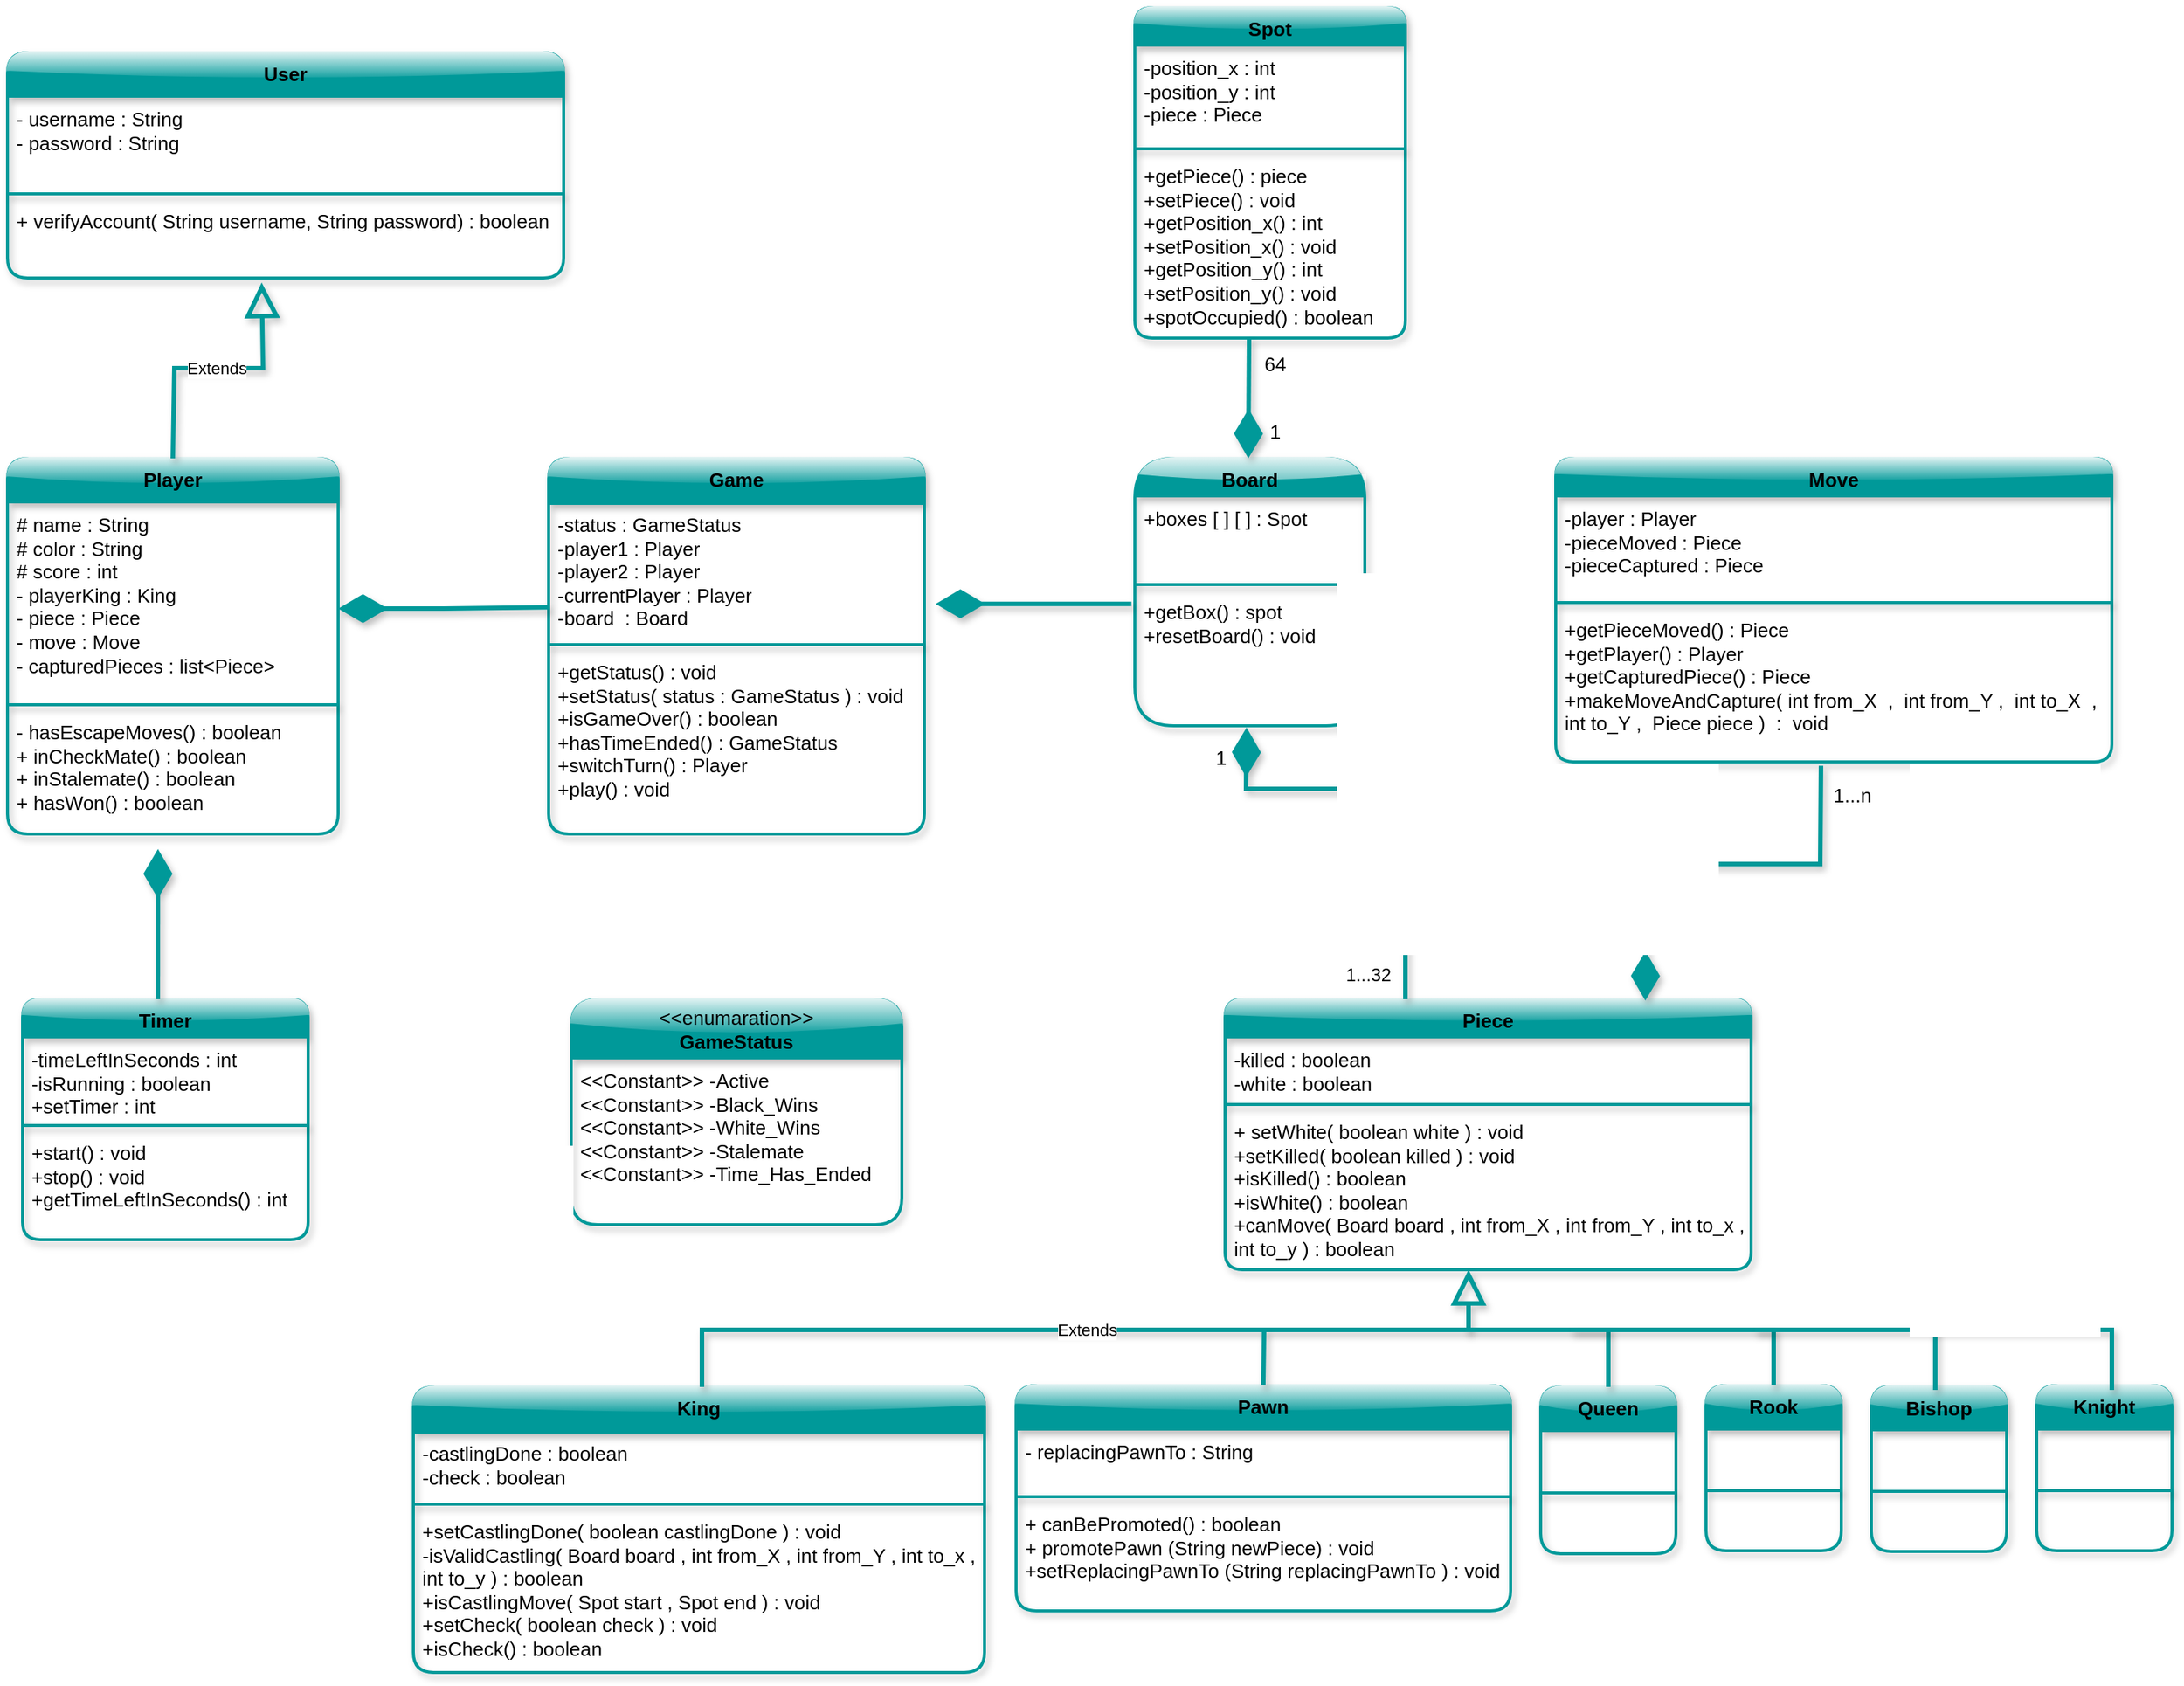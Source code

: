 <mxfile version="21.2.1" type="device">
  <diagram id="C5RBs43oDa-KdzZeNtuy" name="Page-1">
    <mxGraphModel dx="2072" dy="2381" grid="0" gridSize="10" guides="1" tooltips="1" connect="1" arrows="1" fold="1" page="1" pageScale="1" pageWidth="1654" pageHeight="1169" background="#FFFFFF" math="0" shadow="0">
      <root>
        <mxCell id="WIyWlLk6GJQsqaUBKTNV-0" />
        <mxCell id="WIyWlLk6GJQsqaUBKTNV-1" parent="WIyWlLk6GJQsqaUBKTNV-0" />
        <mxCell id="LVGzZkpI44pS8CkY22WA-0" value="&lt;font style=&quot;font-size: 13px;&quot;&gt;User&lt;/font&gt;" style="swimlane;fontStyle=1;align=center;verticalAlign=top;childLayout=stackLayout;horizontal=1;startSize=30;horizontalStack=0;resizeParent=1;resizeParentMax=0;resizeLast=0;collapsible=1;marginBottom=0;whiteSpace=wrap;html=1;fillColor=#009999;rounded=1;shadow=1;glass=1;swimlaneLine=0;strokeColor=#009999;strokeWidth=2;fontSize=13;" parent="WIyWlLk6GJQsqaUBKTNV-1" vertex="1">
          <mxGeometry x="190" y="-1090" width="370" height="150" as="geometry" />
        </mxCell>
        <mxCell id="LVGzZkpI44pS8CkY22WA-1" value="&lt;font style=&quot;font-size: 13px;&quot;&gt;- username : String&amp;nbsp;&lt;br&gt;- password : String&amp;nbsp;&lt;/font&gt;" style="text;strokeColor=none;fillColor=none;align=left;verticalAlign=top;spacingLeft=4;spacingRight=4;overflow=hidden;rotatable=0;points=[[0,0.5],[1,0.5]];portConstraint=eastwest;whiteSpace=wrap;html=1;" parent="LVGzZkpI44pS8CkY22WA-0" vertex="1">
          <mxGeometry y="30" width="370" height="60" as="geometry" />
        </mxCell>
        <mxCell id="LVGzZkpI44pS8CkY22WA-2" value="" style="line;strokeWidth=2;fillColor=none;align=left;verticalAlign=middle;spacingTop=-1;spacingLeft=3;spacingRight=3;rotatable=0;labelPosition=right;points=[];portConstraint=eastwest;strokeColor=inherit;shadow=1;" parent="LVGzZkpI44pS8CkY22WA-0" vertex="1">
          <mxGeometry y="90" width="370" height="8" as="geometry" />
        </mxCell>
        <mxCell id="LVGzZkpI44pS8CkY22WA-3" value="&lt;font style=&quot;font-size: 13px;&quot;&gt;+ verifyAccount( String username, String password) : boolean&amp;nbsp;&lt;/font&gt;" style="text;strokeColor=none;fillColor=none;align=left;verticalAlign=top;spacingLeft=4;spacingRight=4;overflow=hidden;rotatable=0;points=[[0,0.5],[1,0.5]];portConstraint=eastwest;whiteSpace=wrap;html=1;fontSize=13;" parent="LVGzZkpI44pS8CkY22WA-0" vertex="1">
          <mxGeometry y="98" width="370" height="52" as="geometry" />
        </mxCell>
        <mxCell id="LVGzZkpI44pS8CkY22WA-4" value="&lt;font style=&quot;font-size: 13px;&quot;&gt;Player&lt;/font&gt;" style="swimlane;fontStyle=1;align=center;verticalAlign=top;childLayout=stackLayout;horizontal=1;startSize=30;horizontalStack=0;resizeParent=1;resizeParentMax=0;resizeLast=0;collapsible=1;marginBottom=0;whiteSpace=wrap;html=1;fillColor=#009999;strokeColor=#009999;swimlaneLine=0;rounded=1;shadow=1;glass=1;strokeWidth=2;" parent="WIyWlLk6GJQsqaUBKTNV-1" vertex="1">
          <mxGeometry x="190" y="-820" width="220" height="250" as="geometry" />
        </mxCell>
        <mxCell id="LVGzZkpI44pS8CkY22WA-5" value="&lt;font style=&quot;font-size: 13px;&quot;&gt;# name : String&lt;br&gt;# color : String&lt;br&gt;&lt;font style=&quot;font-size: 13px;&quot;&gt;&lt;font style=&quot;font-size: 13px;&quot;&gt;#&amp;nbsp;&lt;/font&gt;score : int&lt;/font&gt;&lt;br&gt;- playerKing : King&lt;br&gt;- piece : Piece&lt;br&gt;- move : Move&lt;br&gt;- capturedPieces : list&amp;lt;Piece&amp;gt;&lt;/font&gt;" style="text;strokeColor=none;fillColor=none;align=left;verticalAlign=top;spacingLeft=4;spacingRight=4;overflow=hidden;rotatable=0;points=[[0,0.5],[1,0.5]];portConstraint=eastwest;whiteSpace=wrap;html=1;" parent="LVGzZkpI44pS8CkY22WA-4" vertex="1">
          <mxGeometry y="30" width="220" height="130" as="geometry" />
        </mxCell>
        <mxCell id="LVGzZkpI44pS8CkY22WA-6" value="" style="line;strokeWidth=2;fillColor=none;align=left;verticalAlign=middle;spacingTop=-1;spacingLeft=3;spacingRight=3;rotatable=0;labelPosition=right;points=[];portConstraint=eastwest;strokeColor=inherit;shadow=1;" parent="LVGzZkpI44pS8CkY22WA-4" vertex="1">
          <mxGeometry y="160" width="220" height="8" as="geometry" />
        </mxCell>
        <mxCell id="LVGzZkpI44pS8CkY22WA-7" value="&lt;font style=&quot;font-size: 13px;&quot;&gt;- hasEscapeMoves() : boolean&lt;br&gt;+ inCheckMate() : boolean&lt;br&gt;+ inStalemate() : boolean&lt;br&gt;+ hasWon() : boolean&amp;nbsp;&lt;/font&gt;" style="text;strokeColor=none;fillColor=none;align=left;verticalAlign=top;spacingLeft=4;spacingRight=4;overflow=hidden;rotatable=0;points=[[0,0.5],[1,0.5]];portConstraint=eastwest;whiteSpace=wrap;html=1;glass=1;rounded=1;" parent="LVGzZkpI44pS8CkY22WA-4" vertex="1">
          <mxGeometry y="168" width="220" height="82" as="geometry" />
        </mxCell>
        <mxCell id="LVGzZkpI44pS8CkY22WA-8" value="&lt;font style=&quot;font-size: 13px;&quot;&gt;Timer&lt;/font&gt;" style="swimlane;fontStyle=1;align=center;verticalAlign=top;childLayout=stackLayout;horizontal=1;startSize=26;horizontalStack=0;resizeParent=1;resizeParentMax=0;resizeLast=0;collapsible=1;marginBottom=0;whiteSpace=wrap;html=1;fillColor=#009999;rounded=1;shadow=1;glass=1;swimlaneLine=0;strokeColor=#009999;strokeWidth=2;" parent="WIyWlLk6GJQsqaUBKTNV-1" vertex="1">
          <mxGeometry x="200" y="-460" width="190" height="160" as="geometry" />
        </mxCell>
        <mxCell id="LVGzZkpI44pS8CkY22WA-9" value="&lt;font style=&quot;font-size: 13px;&quot;&gt;-timeLeftInSeconds : int&lt;br&gt;-isRunning : boolean&lt;br&gt;+setTimer : int&lt;br&gt;&lt;/font&gt;" style="text;strokeColor=none;fillColor=none;align=left;verticalAlign=top;spacingLeft=4;spacingRight=4;overflow=hidden;rotatable=0;points=[[0,0.5],[1,0.5]];portConstraint=eastwest;whiteSpace=wrap;html=1;" parent="LVGzZkpI44pS8CkY22WA-8" vertex="1">
          <mxGeometry y="26" width="190" height="54" as="geometry" />
        </mxCell>
        <mxCell id="LVGzZkpI44pS8CkY22WA-10" value="" style="line;strokeWidth=2;fillColor=none;align=left;verticalAlign=middle;spacingTop=-1;spacingLeft=3;spacingRight=3;rotatable=0;labelPosition=right;points=[];portConstraint=eastwest;strokeColor=inherit;shadow=1;" parent="LVGzZkpI44pS8CkY22WA-8" vertex="1">
          <mxGeometry y="80" width="190" height="8" as="geometry" />
        </mxCell>
        <mxCell id="LVGzZkpI44pS8CkY22WA-11" value="&lt;font style=&quot;font-size: 13px;&quot;&gt;+start() : void&lt;br&gt;+stop() : void&lt;br&gt;+getTimeLeftInSeconds() : int&lt;/font&gt;" style="text;strokeColor=none;fillColor=none;align=left;verticalAlign=top;spacingLeft=4;spacingRight=4;overflow=hidden;rotatable=0;points=[[0,0.5],[1,0.5]];portConstraint=eastwest;whiteSpace=wrap;html=1;" parent="LVGzZkpI44pS8CkY22WA-8" vertex="1">
          <mxGeometry y="88" width="190" height="72" as="geometry" />
        </mxCell>
        <mxCell id="LVGzZkpI44pS8CkY22WA-12" value="&lt;font style=&quot;font-size: 13px;&quot;&gt;Spot&lt;/font&gt;" style="swimlane;fontStyle=1;align=center;verticalAlign=top;childLayout=stackLayout;horizontal=1;startSize=26;horizontalStack=0;resizeParent=1;resizeParentMax=0;resizeLast=0;collapsible=1;marginBottom=0;whiteSpace=wrap;html=1;fillColor=#009999;strokeColor=#009999;strokeWidth=2;rounded=1;shadow=1;glass=1;swimlaneLine=0;fontSize=13;" parent="WIyWlLk6GJQsqaUBKTNV-1" vertex="1">
          <mxGeometry x="940" y="-1120" width="180" height="220" as="geometry" />
        </mxCell>
        <mxCell id="LVGzZkpI44pS8CkY22WA-13" value="&lt;font style=&quot;font-size: 13px;&quot;&gt;-position_x : int&lt;br&gt;-position_y : int&lt;br&gt;-piece : Piece&lt;/font&gt;" style="text;strokeColor=none;fillColor=none;align=left;verticalAlign=top;spacingLeft=4;spacingRight=4;overflow=hidden;rotatable=0;points=[[0,0.5],[1,0.5]];portConstraint=eastwest;whiteSpace=wrap;html=1;" parent="LVGzZkpI44pS8CkY22WA-12" vertex="1">
          <mxGeometry y="26" width="180" height="64" as="geometry" />
        </mxCell>
        <mxCell id="LVGzZkpI44pS8CkY22WA-14" value="" style="line;strokeWidth=2;fillColor=none;align=left;verticalAlign=middle;spacingTop=-1;spacingLeft=3;spacingRight=3;rotatable=0;labelPosition=right;points=[];portConstraint=eastwest;strokeColor=inherit;shadow=1;" parent="LVGzZkpI44pS8CkY22WA-12" vertex="1">
          <mxGeometry y="90" width="180" height="8" as="geometry" />
        </mxCell>
        <mxCell id="LVGzZkpI44pS8CkY22WA-15" value="&lt;font style=&quot;font-size: 13px;&quot;&gt;+getPiece() : piece&lt;br&gt;+setPiece() : void&lt;br&gt;+getPosition_x() : int&lt;br&gt;+setPosition_x() : void&lt;br&gt;+getPosition_y() : int&lt;br&gt;+setPosition_y() : void&lt;br&gt;+spotOccupied() : boolean&amp;nbsp;&lt;br&gt;&lt;/font&gt;" style="text;strokeColor=none;fillColor=none;align=left;verticalAlign=top;spacingLeft=4;spacingRight=4;overflow=hidden;rotatable=0;points=[[0,0.5],[1,0.5]];portConstraint=eastwest;whiteSpace=wrap;html=1;strokeWidth=2;rounded=1;glass=1;shadow=1;" parent="LVGzZkpI44pS8CkY22WA-12" vertex="1">
          <mxGeometry y="98" width="180" height="122" as="geometry" />
        </mxCell>
        <mxCell id="LVGzZkpI44pS8CkY22WA-16" value="&lt;font style=&quot;font-size: 13px;&quot;&gt;Board&lt;/font&gt;" style="swimlane;fontStyle=1;align=center;verticalAlign=top;childLayout=stackLayout;horizontal=1;startSize=26;horizontalStack=0;resizeParent=1;resizeParentMax=0;resizeLast=0;collapsible=1;marginBottom=0;whiteSpace=wrap;html=1;fillColor=#009999;strokeColor=#009999;rounded=1;shadow=1;glass=1;swimlaneLine=0;strokeWidth=2;arcSize=50;fontSize=13;" parent="WIyWlLk6GJQsqaUBKTNV-1" vertex="1">
          <mxGeometry x="940" y="-820" width="153" height="178" as="geometry" />
        </mxCell>
        <mxCell id="LVGzZkpI44pS8CkY22WA-17" value="&lt;font style=&quot;font-size: 13px;&quot;&gt;+boxes [ ] [ ] : Spot&lt;/font&gt;" style="text;strokeColor=none;fillColor=none;align=left;verticalAlign=top;spacingLeft=4;spacingRight=4;overflow=hidden;rotatable=0;points=[[0,0.5],[1,0.5]];portConstraint=eastwest;whiteSpace=wrap;html=1;" parent="LVGzZkpI44pS8CkY22WA-16" vertex="1">
          <mxGeometry y="26" width="153" height="54" as="geometry" />
        </mxCell>
        <mxCell id="LVGzZkpI44pS8CkY22WA-18" value="" style="line;strokeWidth=2;fillColor=none;align=left;verticalAlign=middle;spacingTop=-1;spacingLeft=3;spacingRight=3;rotatable=0;labelPosition=right;points=[];portConstraint=eastwest;strokeColor=inherit;shadow=1;" parent="LVGzZkpI44pS8CkY22WA-16" vertex="1">
          <mxGeometry y="80" width="153" height="8" as="geometry" />
        </mxCell>
        <mxCell id="LVGzZkpI44pS8CkY22WA-19" value="&lt;font style=&quot;font-size: 13px;&quot;&gt;+getBox() : spot&lt;br&gt;+resetBoard() : void&lt;/font&gt;" style="text;strokeColor=none;fillColor=none;align=left;verticalAlign=top;spacingLeft=4;spacingRight=4;overflow=hidden;rotatable=0;points=[[0,0.5],[1,0.5]];portConstraint=eastwest;whiteSpace=wrap;html=1;" parent="LVGzZkpI44pS8CkY22WA-16" vertex="1">
          <mxGeometry y="88" width="153" height="90" as="geometry" />
        </mxCell>
        <mxCell id="LVGzZkpI44pS8CkY22WA-20" value="&lt;font style=&quot;font-size: 13px;&quot;&gt;Game&lt;/font&gt;" style="swimlane;fontStyle=1;align=center;verticalAlign=top;childLayout=stackLayout;horizontal=1;startSize=30;horizontalStack=0;resizeParent=1;resizeParentMax=0;resizeLast=0;collapsible=1;marginBottom=0;whiteSpace=wrap;html=1;fillColor=#009999;strokeColor=#009999;rounded=1;shadow=1;swimlaneLine=1;glass=1;strokeWidth=2;" parent="WIyWlLk6GJQsqaUBKTNV-1" vertex="1">
          <mxGeometry x="550" y="-820" width="250" height="250" as="geometry" />
        </mxCell>
        <mxCell id="LVGzZkpI44pS8CkY22WA-21" value="&lt;font style=&quot;font-size: 13px;&quot;&gt;-status : GameStatus&lt;br&gt;-player1 : Player&lt;br&gt;-player2 : Player&lt;br&gt;-currentPlayer : Player&lt;br&gt;-board&amp;nbsp; : Board&lt;/font&gt;" style="text;strokeColor=none;fillColor=none;align=left;verticalAlign=top;spacingLeft=4;spacingRight=4;overflow=hidden;rotatable=0;points=[[0,0.5],[1,0.5]];portConstraint=eastwest;whiteSpace=wrap;html=1;rounded=1;glass=1;shadow=1;" parent="LVGzZkpI44pS8CkY22WA-20" vertex="1">
          <mxGeometry y="30" width="250" height="90" as="geometry" />
        </mxCell>
        <mxCell id="LVGzZkpI44pS8CkY22WA-22" value="" style="line;strokeWidth=2;fillColor=none;align=left;verticalAlign=middle;spacingTop=-1;spacingLeft=3;spacingRight=3;rotatable=0;labelPosition=right;points=[];portConstraint=eastwest;strokeColor=inherit;shadow=1;" parent="LVGzZkpI44pS8CkY22WA-20" vertex="1">
          <mxGeometry y="120" width="250" height="8" as="geometry" />
        </mxCell>
        <mxCell id="LVGzZkpI44pS8CkY22WA-23" value="&lt;font style=&quot;font-size: 13px;&quot;&gt;+getStatus() : void&lt;br&gt;+setStatus( status : GameStatus ) : void&lt;br&gt;+isGameOver() : boolean&lt;br&gt;+hasTimeEnded() : GameStatus&lt;br&gt;+switchTurn() : Player&lt;br&gt;+play() : void&lt;/font&gt;" style="text;strokeColor=none;fillColor=none;align=left;verticalAlign=top;spacingLeft=4;spacingRight=4;overflow=hidden;rotatable=0;points=[[0,0.5],[1,0.5]];portConstraint=eastwest;whiteSpace=wrap;html=1;rounded=1;glass=1;shadow=1;" parent="LVGzZkpI44pS8CkY22WA-20" vertex="1">
          <mxGeometry y="128" width="250" height="122" as="geometry" />
        </mxCell>
        <mxCell id="LVGzZkpI44pS8CkY22WA-24" value="&lt;font style=&quot;font-size: 13px;&quot;&gt;Move&lt;/font&gt;" style="swimlane;fontStyle=1;align=center;verticalAlign=top;childLayout=stackLayout;horizontal=1;startSize=26;horizontalStack=0;resizeParent=1;resizeParentMax=0;resizeLast=0;collapsible=1;marginBottom=0;whiteSpace=wrap;html=1;fillColor=#009999;strokeColor=#009999;strokeWidth=2;rounded=1;shadow=1;glass=1;swimlaneLine=0;" parent="WIyWlLk6GJQsqaUBKTNV-1" vertex="1">
          <mxGeometry x="1220" y="-820" width="370" height="202" as="geometry" />
        </mxCell>
        <mxCell id="LVGzZkpI44pS8CkY22WA-25" value="&lt;font style=&quot;font-size: 13px;&quot;&gt;-player : Player&lt;br&gt;-pieceMoved : Piece&lt;br&gt;-pieceCaptured : Piece&lt;br&gt;&lt;br&gt;&lt;/font&gt;" style="text;strokeColor=none;fillColor=none;align=left;verticalAlign=top;spacingLeft=4;spacingRight=4;overflow=hidden;rotatable=0;points=[[0,0.5],[1,0.5]];portConstraint=eastwest;whiteSpace=wrap;html=1;" parent="LVGzZkpI44pS8CkY22WA-24" vertex="1">
          <mxGeometry y="26" width="370" height="66" as="geometry" />
        </mxCell>
        <mxCell id="LVGzZkpI44pS8CkY22WA-26" value="" style="line;strokeWidth=2;fillColor=none;align=left;verticalAlign=middle;spacingTop=-1;spacingLeft=3;spacingRight=3;rotatable=0;labelPosition=right;points=[];portConstraint=eastwest;strokeColor=inherit;shadow=1;" parent="LVGzZkpI44pS8CkY22WA-24" vertex="1">
          <mxGeometry y="92" width="370" height="8" as="geometry" />
        </mxCell>
        <mxCell id="LVGzZkpI44pS8CkY22WA-27" value="&lt;font style=&quot;font-size: 13px;&quot;&gt;+getPieceMoved() : Piece&lt;br&gt;+getPlayer() : Player&lt;br&gt;+getCapturedPiece() : Piece&lt;br&gt;+makeMoveAndCapture( int from_X&amp;nbsp; ,&amp;nbsp; int from_Y ,&amp;nbsp; int to_X&amp;nbsp; ,&amp;nbsp; int to_Y ,&amp;nbsp; Piece piece )&amp;nbsp; :&amp;nbsp; void&lt;br&gt;&lt;/font&gt;" style="text;strokeColor=none;fillColor=none;align=left;verticalAlign=top;spacingLeft=4;spacingRight=4;overflow=hidden;rotatable=0;points=[[0,0.5],[1,0.5]];portConstraint=eastwest;whiteSpace=wrap;html=1;" parent="LVGzZkpI44pS8CkY22WA-24" vertex="1">
          <mxGeometry y="100" width="370" height="102" as="geometry" />
        </mxCell>
        <mxCell id="LVGzZkpI44pS8CkY22WA-28" value="&lt;font style=&quot;font-size: 13px;&quot;&gt;Piece&lt;/font&gt;" style="swimlane;fontStyle=1;align=center;verticalAlign=top;childLayout=stackLayout;horizontal=1;startSize=26;horizontalStack=0;resizeParent=1;resizeParentMax=0;resizeLast=0;collapsible=1;marginBottom=0;whiteSpace=wrap;html=1;fillColor=#009999;strokeColor=#009999;strokeWidth=2;glass=1;swimlaneLine=0;rounded=1;shadow=1;fontSize=13;" parent="WIyWlLk6GJQsqaUBKTNV-1" vertex="1">
          <mxGeometry x="1000" y="-460" width="350" height="180" as="geometry">
            <mxRectangle x="270" y="190" width="70" height="30" as="alternateBounds" />
          </mxGeometry>
        </mxCell>
        <mxCell id="LVGzZkpI44pS8CkY22WA-29" value="&lt;font style=&quot;font-size: 13px;&quot;&gt;-killed : boolean&lt;br style=&quot;font-size: 13px;&quot;&gt;-white : boolean&lt;/font&gt;" style="text;strokeColor=none;fillColor=none;align=left;verticalAlign=top;spacingLeft=4;spacingRight=4;overflow=hidden;rotatable=0;points=[[0,0.5],[1,0.5]];portConstraint=eastwest;whiteSpace=wrap;html=1;fontSize=13;" parent="LVGzZkpI44pS8CkY22WA-28" vertex="1">
          <mxGeometry y="26" width="350" height="40" as="geometry" />
        </mxCell>
        <mxCell id="LVGzZkpI44pS8CkY22WA-30" value="" style="line;strokeWidth=2;fillColor=none;align=left;verticalAlign=middle;spacingTop=-1;spacingLeft=3;spacingRight=3;rotatable=0;labelPosition=right;points=[];portConstraint=eastwest;strokeColor=inherit;shadow=1;" parent="LVGzZkpI44pS8CkY22WA-28" vertex="1">
          <mxGeometry y="66" width="350" height="8" as="geometry" />
        </mxCell>
        <mxCell id="LVGzZkpI44pS8CkY22WA-31" value="&lt;font style=&quot;font-size: 13px;&quot;&gt;+ setWhite( boolean white ) : void&lt;br&gt;+setKilled( boolean killed ) : void&lt;br&gt;+isKilled() : boolean&lt;br&gt;+isWhite() : boolean&amp;nbsp;&lt;br&gt;+canMove( Board board , int from_X , int from_Y , int to_x , int to_y ) : boolean&lt;/font&gt;" style="text;strokeColor=none;fillColor=none;align=left;verticalAlign=top;spacingLeft=4;spacingRight=4;overflow=hidden;rotatable=0;points=[[0,0.5],[1,0.5]];portConstraint=eastwest;whiteSpace=wrap;html=1;" parent="LVGzZkpI44pS8CkY22WA-28" vertex="1">
          <mxGeometry y="74" width="350" height="106" as="geometry" />
        </mxCell>
        <mxCell id="LVGzZkpI44pS8CkY22WA-32" value="&lt;font style=&quot;font-size: 13px;&quot;&gt;&lt;font style=&quot;font-size: 13px;&quot;&gt;&amp;lt;&amp;lt;enumaration&amp;gt;&amp;gt;&lt;/font&gt;&lt;br&gt;&lt;b&gt;&lt;font style=&quot;font-size: 13px;&quot;&gt;GameStatus&lt;/font&gt;&lt;/b&gt;&lt;/font&gt;" style="swimlane;fontStyle=0;childLayout=stackLayout;horizontal=1;startSize=40;fillColor=#009999;horizontalStack=0;resizeParent=1;resizeParentMax=0;resizeLast=0;collapsible=1;marginBottom=0;whiteSpace=wrap;html=1;strokeColor=#009999;rounded=1;shadow=1;glass=1;swimlaneLine=0;strokeWidth=2;" parent="WIyWlLk6GJQsqaUBKTNV-1" vertex="1">
          <mxGeometry x="565" y="-460" width="220" height="150" as="geometry" />
        </mxCell>
        <mxCell id="LVGzZkpI44pS8CkY22WA-33" value="&lt;font style=&quot;font-size: 13px;&quot;&gt;&amp;lt;&amp;lt;Constant&amp;gt;&amp;gt; -Active&lt;br style=&quot;border-color: var(--border-color);&quot;&gt;&amp;lt;&amp;lt;Constant&amp;gt;&amp;gt; -Black_Wins&lt;br style=&quot;border-color: var(--border-color);&quot;&gt;&amp;lt;&amp;lt;Constant&amp;gt;&amp;gt; -White_Wins&lt;br style=&quot;border-color: var(--border-color);&quot;&gt;&amp;lt;&amp;lt;Constant&amp;gt;&amp;gt; -Stalemate&lt;br style=&quot;border-color: var(--border-color);&quot;&gt;&amp;lt;&amp;lt;Constant&amp;gt;&amp;gt; -Time_Has_Ended&lt;/font&gt;" style="text;strokeColor=none;fillColor=none;align=left;verticalAlign=top;spacingLeft=4;spacingRight=4;overflow=hidden;rotatable=0;points=[[0,0.5],[1,0.5]];portConstraint=eastwest;whiteSpace=wrap;html=1;" parent="LVGzZkpI44pS8CkY22WA-32" vertex="1">
          <mxGeometry y="40" width="220" height="110" as="geometry" />
        </mxCell>
        <mxCell id="LVGzZkpI44pS8CkY22WA-34" value="&lt;font style=&quot;font-size: 13px;&quot;&gt;King&lt;/font&gt;" style="swimlane;fontStyle=1;align=center;verticalAlign=top;childLayout=stackLayout;horizontal=1;startSize=30;horizontalStack=0;resizeParent=1;resizeParentMax=0;resizeLast=0;collapsible=1;marginBottom=0;whiteSpace=wrap;html=1;fillColor=#009999;strokeColor=#009999;strokeWidth=2;glass=1;shadow=1;rounded=1;fontSize=13;" parent="WIyWlLk6GJQsqaUBKTNV-1" vertex="1">
          <mxGeometry x="460" y="-202" width="380" height="190" as="geometry">
            <mxRectangle x="-50" y="585" width="70" height="30" as="alternateBounds" />
          </mxGeometry>
        </mxCell>
        <mxCell id="LVGzZkpI44pS8CkY22WA-35" value="&lt;font style=&quot;font-size: 13px;&quot;&gt;-castlingDone : boolean&lt;br style=&quot;font-size: 13px;&quot;&gt;-check : boolean&lt;/font&gt;" style="text;strokeColor=none;fillColor=none;align=left;verticalAlign=top;spacingLeft=4;spacingRight=4;overflow=hidden;rotatable=0;points=[[0,0.5],[1,0.5]];portConstraint=eastwest;whiteSpace=wrap;html=1;fontSize=13;" parent="LVGzZkpI44pS8CkY22WA-34" vertex="1">
          <mxGeometry y="30" width="380" height="44" as="geometry" />
        </mxCell>
        <mxCell id="LVGzZkpI44pS8CkY22WA-36" value="" style="line;strokeWidth=2;fillColor=none;align=left;verticalAlign=middle;spacingTop=-1;spacingLeft=3;spacingRight=3;rotatable=0;labelPosition=right;points=[];portConstraint=eastwest;strokeColor=inherit;shadow=1;" parent="LVGzZkpI44pS8CkY22WA-34" vertex="1">
          <mxGeometry y="74" width="380" height="8" as="geometry" />
        </mxCell>
        <mxCell id="LVGzZkpI44pS8CkY22WA-37" value="&lt;font style=&quot;font-size: 13px;&quot;&gt;+setCastlingDone( boolean castlingDone ) : void&lt;br style=&quot;font-size: 13px;&quot;&gt;-isValidCastling( Board board ,&amp;nbsp;int from_X , int from_Y , int to_x , int to_y&amp;nbsp;&lt;span style=&quot;background-color: initial; font-size: 13px;&quot;&gt;) : boolean&lt;br style=&quot;font-size: 13px;&quot;&gt;&lt;/span&gt;+isCastlingMove( Spot start , Spot end ) : void&lt;br style=&quot;font-size: 13px;&quot;&gt;+setCheck( boolean&amp;nbsp;check ) : void&lt;br style=&quot;font-size: 13px;&quot;&gt;+isCheck() : boolean&lt;/font&gt;" style="text;strokeColor=none;fillColor=none;align=left;verticalAlign=top;spacingLeft=4;spacingRight=4;overflow=hidden;rotatable=0;points=[[0,0.5],[1,0.5]];portConstraint=eastwest;whiteSpace=wrap;html=1;fontSize=13;" parent="LVGzZkpI44pS8CkY22WA-34" vertex="1">
          <mxGeometry y="82" width="380" height="108" as="geometry" />
        </mxCell>
        <mxCell id="LVGzZkpI44pS8CkY22WA-38" value="&lt;font style=&quot;font-size: 13px;&quot;&gt;Pawn&lt;/font&gt;" style="swimlane;fontStyle=1;align=center;verticalAlign=top;childLayout=stackLayout;horizontal=1;startSize=30;horizontalStack=0;resizeParent=1;resizeParentMax=0;resizeLast=0;collapsible=1;marginBottom=0;whiteSpace=wrap;html=1;fillColor=#009999;strokeColor=#009999;rounded=1;shadow=1;glass=1;swimlaneLine=0;strokeWidth=2;fontSize=13;" parent="WIyWlLk6GJQsqaUBKTNV-1" vertex="1">
          <mxGeometry x="861" y="-203" width="329" height="150" as="geometry" />
        </mxCell>
        <mxCell id="LVGzZkpI44pS8CkY22WA-39" value="&lt;font style=&quot;font-size: 13px;&quot;&gt;- replacingPawnTo : String&lt;/font&gt;" style="text;strokeColor=none;fillColor=none;align=left;verticalAlign=top;spacingLeft=4;spacingRight=4;overflow=hidden;rotatable=0;points=[[0,0.5],[1,0.5]];portConstraint=eastwest;whiteSpace=wrap;html=1;" parent="LVGzZkpI44pS8CkY22WA-38" vertex="1">
          <mxGeometry y="30" width="329" height="40" as="geometry" />
        </mxCell>
        <mxCell id="LVGzZkpI44pS8CkY22WA-40" value="" style="line;strokeWidth=2;fillColor=none;align=left;verticalAlign=middle;spacingTop=-1;spacingLeft=3;spacingRight=3;rotatable=0;labelPosition=right;points=[];portConstraint=eastwest;strokeColor=inherit;shadow=1;" parent="LVGzZkpI44pS8CkY22WA-38" vertex="1">
          <mxGeometry y="70" width="329" height="8" as="geometry" />
        </mxCell>
        <mxCell id="LVGzZkpI44pS8CkY22WA-41" value="&lt;font style=&quot;font-size: 13px;&quot;&gt;+ canBePromoted() : boolean&lt;br&gt;+&amp;nbsp;promotePawn (String newPiece) : void&lt;br&gt;+setReplacingPawnTo (String replacingPawnTo ) : void&lt;br&gt;&lt;/font&gt;" style="text;strokeColor=none;fillColor=none;align=left;verticalAlign=top;spacingLeft=4;spacingRight=4;overflow=hidden;rotatable=0;points=[[0,0.5],[1,0.5]];portConstraint=eastwest;whiteSpace=wrap;html=1;" parent="LVGzZkpI44pS8CkY22WA-38" vertex="1">
          <mxGeometry y="78" width="329" height="72" as="geometry" />
        </mxCell>
        <mxCell id="LVGzZkpI44pS8CkY22WA-42" value="&lt;font style=&quot;font-size: 13px;&quot;&gt;Queen&lt;/font&gt;" style="swimlane;fontStyle=1;align=center;verticalAlign=top;childLayout=stackLayout;horizontal=1;startSize=30;horizontalStack=0;resizeParent=1;resizeParentMax=0;resizeLast=0;collapsible=1;marginBottom=0;whiteSpace=wrap;html=1;fillColor=#009999;strokeColor=#009999;strokeWidth=2;rounded=1;shadow=1;glass=1;swimlaneLine=0;fontSize=13;" parent="WIyWlLk6GJQsqaUBKTNV-1" vertex="1">
          <mxGeometry x="1210" y="-202" width="90" height="111" as="geometry" />
        </mxCell>
        <mxCell id="LVGzZkpI44pS8CkY22WA-43" value="" style="line;strokeWidth=2;fillColor=none;align=left;verticalAlign=middle;spacingTop=-1;spacingLeft=3;spacingRight=3;rotatable=0;labelPosition=right;points=[];portConstraint=eastwest;strokeColor=inherit;shadow=1;" parent="LVGzZkpI44pS8CkY22WA-42" vertex="1">
          <mxGeometry y="30" width="90" height="81" as="geometry" />
        </mxCell>
        <mxCell id="LVGzZkpI44pS8CkY22WA-44" value="&lt;font style=&quot;font-size: 13px;&quot;&gt;Rook&lt;/font&gt;" style="swimlane;fontStyle=1;align=center;verticalAlign=top;childLayout=stackLayout;horizontal=1;startSize=30;horizontalStack=0;resizeParent=1;resizeParentMax=0;resizeLast=0;collapsible=1;marginBottom=0;whiteSpace=wrap;html=1;fillColor=#009999;strokeColor=#009999;strokeWidth=2;rounded=1;shadow=1;swimlaneLine=0;glass=1;fontSize=13;" parent="WIyWlLk6GJQsqaUBKTNV-1" vertex="1">
          <mxGeometry x="1320" y="-203" width="90" height="110" as="geometry" />
        </mxCell>
        <mxCell id="LVGzZkpI44pS8CkY22WA-45" value="" style="line;strokeWidth=2;fillColor=none;align=left;verticalAlign=middle;spacingTop=-1;spacingLeft=3;spacingRight=3;rotatable=0;labelPosition=right;points=[];portConstraint=eastwest;strokeColor=inherit;shadow=1;" parent="LVGzZkpI44pS8CkY22WA-44" vertex="1">
          <mxGeometry y="30" width="90" height="80" as="geometry" />
        </mxCell>
        <mxCell id="LVGzZkpI44pS8CkY22WA-46" value="Bishop" style="swimlane;fontStyle=1;align=center;verticalAlign=top;childLayout=stackLayout;horizontal=1;startSize=30;horizontalStack=0;resizeParent=1;resizeParentMax=0;resizeLast=0;collapsible=1;marginBottom=0;whiteSpace=wrap;html=1;fillColor=#009999;strokeColor=#009999;strokeWidth=2;glass=1;swimlaneLine=0;rounded=1;shadow=1;fontSize=13;" parent="WIyWlLk6GJQsqaUBKTNV-1" vertex="1">
          <mxGeometry x="1430" y="-202.5" width="90" height="110" as="geometry">
            <mxRectangle x="640" y="583" width="80" height="30" as="alternateBounds" />
          </mxGeometry>
        </mxCell>
        <mxCell id="LVGzZkpI44pS8CkY22WA-47" value="" style="line;strokeWidth=2;fillColor=none;align=left;verticalAlign=middle;spacingTop=-1;spacingLeft=3;spacingRight=3;rotatable=0;labelPosition=right;points=[];portConstraint=eastwest;strokeColor=inherit;shadow=1;" parent="LVGzZkpI44pS8CkY22WA-46" vertex="1">
          <mxGeometry y="30" width="90" height="80" as="geometry" />
        </mxCell>
        <mxCell id="LVGzZkpI44pS8CkY22WA-48" value="Knight" style="swimlane;fontStyle=1;align=center;verticalAlign=top;childLayout=stackLayout;horizontal=1;startSize=30;horizontalStack=0;resizeParent=1;resizeParentMax=0;resizeLast=0;collapsible=1;marginBottom=0;whiteSpace=wrap;html=1;fillColor=#009999;strokeColor=#009999;strokeWidth=2;glass=1;swimlaneLine=0;rounded=1;shadow=1;fontSize=13;" parent="WIyWlLk6GJQsqaUBKTNV-1" vertex="1">
          <mxGeometry x="1540" y="-203" width="90" height="110" as="geometry">
            <mxRectangle x="390" y="585" width="80" height="30" as="alternateBounds" />
          </mxGeometry>
        </mxCell>
        <mxCell id="LVGzZkpI44pS8CkY22WA-49" value="" style="line;strokeWidth=2;fillColor=none;align=left;verticalAlign=middle;spacingTop=-1;spacingLeft=3;spacingRight=3;rotatable=0;labelPosition=right;points=[];portConstraint=eastwest;strokeColor=inherit;shadow=1;" parent="LVGzZkpI44pS8CkY22WA-48" vertex="1">
          <mxGeometry y="30" width="90" height="80" as="geometry" />
        </mxCell>
        <mxCell id="LVGzZkpI44pS8CkY22WA-50" value="Extends" style="endArrow=block;endSize=16;endFill=0;html=1;rounded=0;strokeColor=#009999;strokeWidth=3;shadow=1;exitX=0.5;exitY=0;exitDx=0;exitDy=0;entryX=0.457;entryY=1.058;entryDx=0;entryDy=0;entryPerimeter=0;" parent="WIyWlLk6GJQsqaUBKTNV-1" source="LVGzZkpI44pS8CkY22WA-4" target="LVGzZkpI44pS8CkY22WA-3" edge="1">
          <mxGeometry width="160" relative="1" as="geometry">
            <mxPoint x="371" y="-894" as="sourcePoint" />
            <mxPoint x="251" y="-894" as="targetPoint" />
            <Array as="points">
              <mxPoint x="301" y="-880" />
              <mxPoint x="360" y="-880" />
            </Array>
          </mxGeometry>
        </mxCell>
        <mxCell id="LVGzZkpI44pS8CkY22WA-51" value="" style="endArrow=diamondThin;endFill=1;endSize=24;html=1;rounded=0;strokeColor=#009999;strokeWidth=3;shadow=1;entryX=0.455;entryY=1.122;entryDx=0;entryDy=0;entryPerimeter=0;" parent="WIyWlLk6GJQsqaUBKTNV-1" target="LVGzZkpI44pS8CkY22WA-7" edge="1">
          <mxGeometry width="160" relative="1" as="geometry">
            <mxPoint x="290" y="-460" as="sourcePoint" />
            <mxPoint x="850" y="-541" as="targetPoint" />
            <Array as="points" />
          </mxGeometry>
        </mxCell>
        <mxCell id="LVGzZkpI44pS8CkY22WA-52" value="" style="endArrow=diamondThin;endFill=1;endSize=24;html=1;rounded=0;exitX=0.001;exitY=0.768;exitDx=0;exitDy=0;strokeColor=#009999;strokeWidth=3;shadow=1;exitPerimeter=0;" parent="WIyWlLk6GJQsqaUBKTNV-1" source="LVGzZkpI44pS8CkY22WA-21" edge="1">
          <mxGeometry width="160" relative="1" as="geometry">
            <mxPoint x="1110" y="-735" as="sourcePoint" />
            <mxPoint x="410" y="-720" as="targetPoint" />
            <Array as="points">
              <mxPoint x="480" y="-720" />
            </Array>
          </mxGeometry>
        </mxCell>
        <mxCell id="LVGzZkpI44pS8CkY22WA-53" value="" style="endArrow=diamondThin;endFill=1;endSize=24;html=1;rounded=0;strokeWidth=3;strokeColor=#009999;shadow=1;entryX=1.03;entryY=0.743;entryDx=0;entryDy=0;entryPerimeter=0;exitX=-0.015;exitY=0.098;exitDx=0;exitDy=0;exitPerimeter=0;" parent="WIyWlLk6GJQsqaUBKTNV-1" source="LVGzZkpI44pS8CkY22WA-19" target="LVGzZkpI44pS8CkY22WA-21" edge="1">
          <mxGeometry width="160" relative="1" as="geometry">
            <mxPoint x="930" y="-723" as="sourcePoint" />
            <mxPoint x="1110" y="-678" as="targetPoint" />
          </mxGeometry>
        </mxCell>
        <mxCell id="LVGzZkpI44pS8CkY22WA-55" value="" style="endArrow=diamondThin;endFill=1;endSize=24;html=1;rounded=0;strokeColor=#009999;strokeWidth=3;shadow=1;entryX=0.5;entryY=0;entryDx=0;entryDy=0;" parent="WIyWlLk6GJQsqaUBKTNV-1" edge="1">
          <mxGeometry width="160" relative="1" as="geometry">
            <mxPoint x="1016" y="-900" as="sourcePoint" />
            <mxPoint x="1015.5" y="-820" as="targetPoint" />
            <Array as="points" />
          </mxGeometry>
        </mxCell>
        <mxCell id="LVGzZkpI44pS8CkY22WA-56" value="&lt;font style=&quot;font-size: 13px;&quot;&gt;1&lt;/font&gt;" style="edgeLabel;html=1;align=center;verticalAlign=middle;resizable=0;points=[];" parent="LVGzZkpI44pS8CkY22WA-55" vertex="1" connectable="0">
          <mxGeometry x="0.599" y="8" relative="1" as="geometry">
            <mxPoint x="9" y="-2" as="offset" />
          </mxGeometry>
        </mxCell>
        <mxCell id="LVGzZkpI44pS8CkY22WA-57" value="&lt;font style=&quot;font-size: 13px;&quot;&gt;64&lt;/font&gt;" style="text;html=1;align=center;verticalAlign=middle;resizable=0;points=[];autosize=1;strokeColor=none;fillColor=none;" parent="WIyWlLk6GJQsqaUBKTNV-1" vertex="1">
          <mxGeometry x="1013" y="-898" width="40" height="30" as="geometry" />
        </mxCell>
        <mxCell id="LVGzZkpI44pS8CkY22WA-58" value="" style="endArrow=diamondThin;endFill=1;endSize=24;html=1;rounded=0;strokeWidth=3;strokeColor=#009999;shadow=1;entryX=0.486;entryY=1.013;entryDx=0;entryDy=0;entryPerimeter=0;" parent="WIyWlLk6GJQsqaUBKTNV-1" target="LVGzZkpI44pS8CkY22WA-19" edge="1">
          <mxGeometry width="160" relative="1" as="geometry">
            <mxPoint x="1120" y="-460" as="sourcePoint" />
            <mxPoint x="832" y="-580" as="targetPoint" />
            <Array as="points">
              <mxPoint x="1120" y="-560" />
              <mxPoint x="1120" y="-600" />
              <mxPoint x="1014" y="-600" />
            </Array>
          </mxGeometry>
        </mxCell>
        <mxCell id="LVGzZkpI44pS8CkY22WA-59" value="" style="endArrow=diamondThin;endFill=1;endSize=24;html=1;rounded=0;strokeColor=#009999;strokeWidth=3;shadow=1;entryX=0.799;entryY=0.005;entryDx=0;entryDy=0;entryPerimeter=0;exitX=0.477;exitY=1.026;exitDx=0;exitDy=0;exitPerimeter=0;" parent="WIyWlLk6GJQsqaUBKTNV-1" source="LVGzZkpI44pS8CkY22WA-27" target="LVGzZkpI44pS8CkY22WA-28" edge="1">
          <mxGeometry width="160" relative="1" as="geometry">
            <mxPoint x="1282" y="-520" as="sourcePoint" />
            <mxPoint x="1455" y="-530" as="targetPoint" />
            <Array as="points">
              <mxPoint x="1396" y="-550" />
              <mxPoint x="1340" y="-550" />
              <mxPoint x="1280" y="-550" />
            </Array>
          </mxGeometry>
        </mxCell>
        <mxCell id="LVGzZkpI44pS8CkY22WA-60" value="&lt;font style=&quot;font-size: 13px;&quot;&gt;1...n&lt;/font&gt;" style="text;html=1;align=center;verticalAlign=middle;resizable=0;points=[];autosize=1;strokeColor=none;fillColor=none;" parent="WIyWlLk6GJQsqaUBKTNV-1" vertex="1">
          <mxGeometry x="1392" y="-611" width="50" height="30" as="geometry" />
        </mxCell>
        <mxCell id="LVGzZkpI44pS8CkY22WA-61" value="Extends" style="endArrow=block;endSize=16;endFill=0;html=1;rounded=0;strokeColor=#009999;strokeWidth=3;shadow=1;exitX=0.5;exitY=0;exitDx=0;exitDy=0;" parent="WIyWlLk6GJQsqaUBKTNV-1" edge="1">
          <mxGeometry width="160" relative="1" as="geometry">
            <mxPoint x="652" y="-202" as="sourcePoint" />
            <mxPoint x="1162" y="-280" as="targetPoint" />
            <Array as="points">
              <mxPoint x="652" y="-240" />
              <mxPoint x="932" y="-240" />
              <mxPoint x="1162" y="-240" />
            </Array>
          </mxGeometry>
        </mxCell>
        <mxCell id="LVGzZkpI44pS8CkY22WA-62" value="" style="endArrow=none;html=1;rounded=0;strokeColor=#009999;strokeWidth=3;shadow=1;exitX=0.5;exitY=0;exitDx=0;exitDy=0;" parent="WIyWlLk6GJQsqaUBKTNV-1" source="LVGzZkpI44pS8CkY22WA-38" edge="1">
          <mxGeometry width="50" height="50" relative="1" as="geometry">
            <mxPoint x="1030" y="-210" as="sourcePoint" />
            <mxPoint x="1026" y="-240" as="targetPoint" />
            <Array as="points" />
          </mxGeometry>
        </mxCell>
        <mxCell id="LVGzZkpI44pS8CkY22WA-63" value="" style="endArrow=none;html=1;rounded=0;strokeColor=#009999;strokeWidth=3;shadow=1;exitX=0.5;exitY=0;exitDx=0;exitDy=0;" parent="WIyWlLk6GJQsqaUBKTNV-1" source="LVGzZkpI44pS8CkY22WA-42" edge="1">
          <mxGeometry width="50" height="50" relative="1" as="geometry">
            <mxPoint x="1288" y="-200" as="sourcePoint" />
            <mxPoint x="1160" y="-240" as="targetPoint" />
            <Array as="points">
              <mxPoint x="1255" y="-240" />
            </Array>
          </mxGeometry>
        </mxCell>
        <mxCell id="LVGzZkpI44pS8CkY22WA-64" value="" style="endArrow=none;html=1;rounded=0;strokeColor=#009999;shadow=1;strokeWidth=3;exitX=0.5;exitY=0;exitDx=0;exitDy=0;" parent="WIyWlLk6GJQsqaUBKTNV-1" source="LVGzZkpI44pS8CkY22WA-44" edge="1">
          <mxGeometry width="50" height="50" relative="1" as="geometry">
            <mxPoint x="1360" y="-190" as="sourcePoint" />
            <mxPoint x="1230" y="-240" as="targetPoint" />
            <Array as="points">
              <mxPoint x="1365" y="-240" />
            </Array>
          </mxGeometry>
        </mxCell>
        <mxCell id="LVGzZkpI44pS8CkY22WA-65" value="" style="endArrow=none;html=1;rounded=0;strokeColor=#009999;strokeWidth=3;shadow=1;" parent="WIyWlLk6GJQsqaUBKTNV-1" edge="1">
          <mxGeometry width="50" height="50" relative="1" as="geometry">
            <mxPoint x="1472.5" y="-200" as="sourcePoint" />
            <mxPoint x="1352.5" y="-240" as="targetPoint" />
            <Array as="points">
              <mxPoint x="1472.5" y="-240" />
            </Array>
          </mxGeometry>
        </mxCell>
        <mxCell id="LVGzZkpI44pS8CkY22WA-66" value="" style="endArrow=none;html=1;rounded=0;strokeColor=#009999;strokeWidth=3;shadow=1;" parent="WIyWlLk6GJQsqaUBKTNV-1" edge="1">
          <mxGeometry width="50" height="50" relative="1" as="geometry">
            <mxPoint x="1590" y="-200" as="sourcePoint" />
            <mxPoint x="1470" y="-240" as="targetPoint" />
            <Array as="points">
              <mxPoint x="1590" y="-240" />
            </Array>
          </mxGeometry>
        </mxCell>
        <mxCell id="LVGzZkpI44pS8CkY22WA-68" value="1...32" style="text;html=1;align=center;verticalAlign=middle;resizable=0;points=[];autosize=1;strokeColor=none;fillColor=none;" parent="WIyWlLk6GJQsqaUBKTNV-1" vertex="1">
          <mxGeometry x="1070" y="-491" width="50" height="30" as="geometry" />
        </mxCell>
        <mxCell id="LVGzZkpI44pS8CkY22WA-69" value="&lt;font style=&quot;font-size: 13px;&quot;&gt;1&lt;/font&gt;" style="text;html=1;align=center;verticalAlign=middle;resizable=0;points=[];autosize=1;strokeColor=none;fillColor=none;" parent="WIyWlLk6GJQsqaUBKTNV-1" vertex="1">
          <mxGeometry x="982" y="-636" width="30" height="30" as="geometry" />
        </mxCell>
      </root>
    </mxGraphModel>
  </diagram>
</mxfile>
